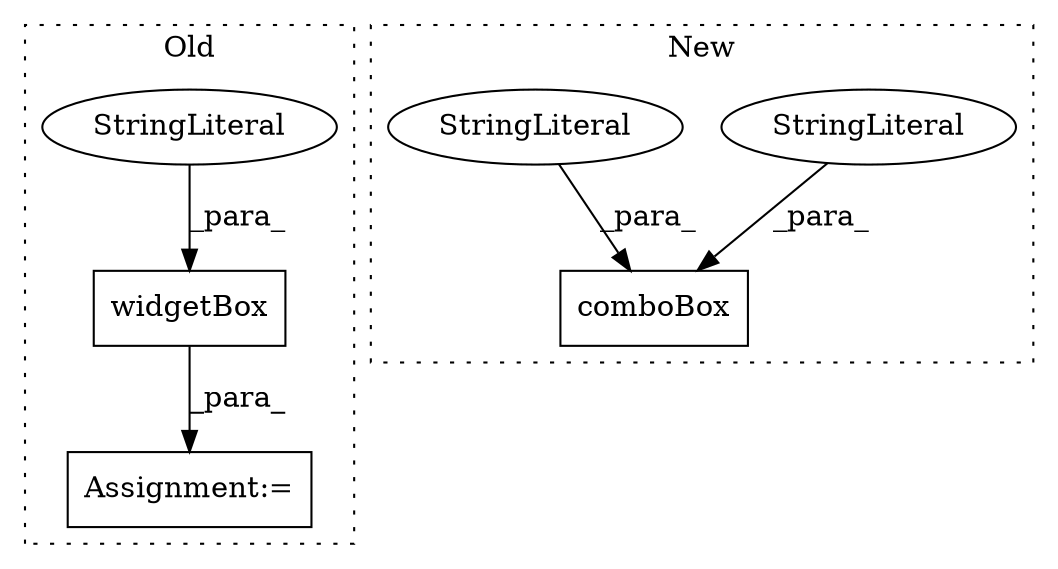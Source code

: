 digraph G {
subgraph cluster0 {
1 [label="widgetBox" a="32" s="1401,1423" l="10,1" shape="box"];
5 [label="Assignment:=" a="7" s="1396" l="1" shape="box"];
6 [label="StringLiteral" a="45" s="1415" l="8" shape="ellipse"];
label = "Old";
style="dotted";
}
subgraph cluster1 {
2 [label="comboBox" a="32" s="1638,1815" l="9,-5" shape="box"];
3 [label="StringLiteral" a="45" s="1680" l="12" shape="ellipse"];
4 [label="StringLiteral" a="45" s="1656" l="14" shape="ellipse"];
label = "New";
style="dotted";
}
1 -> 5 [label="_para_"];
3 -> 2 [label="_para_"];
4 -> 2 [label="_para_"];
6 -> 1 [label="_para_"];
}